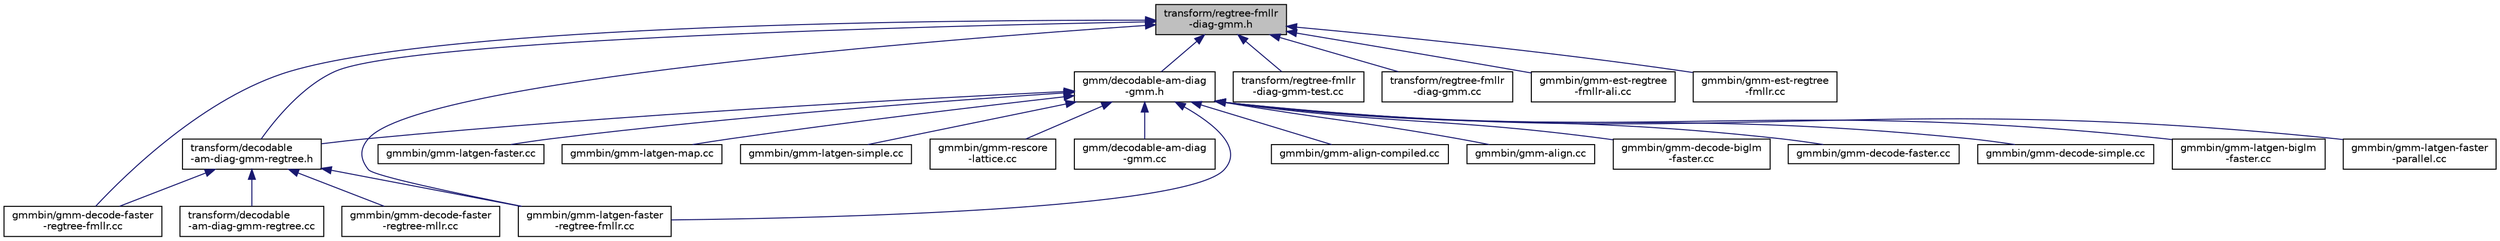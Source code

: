 digraph "transform/regtree-fmllr-diag-gmm.h"
{
  edge [fontname="Helvetica",fontsize="10",labelfontname="Helvetica",labelfontsize="10"];
  node [fontname="Helvetica",fontsize="10",shape=record];
  Node70 [label="transform/regtree-fmllr\l-diag-gmm.h",height=0.2,width=0.4,color="black", fillcolor="grey75", style="filled", fontcolor="black"];
  Node70 -> Node71 [dir="back",color="midnightblue",fontsize="10",style="solid",fontname="Helvetica"];
  Node71 [label="gmm/decodable-am-diag\l-gmm.h",height=0.2,width=0.4,color="black", fillcolor="white", style="filled",URL="$decodable-am-diag-gmm_8h.html"];
  Node71 -> Node72 [dir="back",color="midnightblue",fontsize="10",style="solid",fontname="Helvetica"];
  Node72 [label="gmm/decodable-am-diag\l-gmm.cc",height=0.2,width=0.4,color="black", fillcolor="white", style="filled",URL="$decodable-am-diag-gmm_8cc.html"];
  Node71 -> Node73 [dir="back",color="midnightblue",fontsize="10",style="solid",fontname="Helvetica"];
  Node73 [label="transform/decodable\l-am-diag-gmm-regtree.h",height=0.2,width=0.4,color="black", fillcolor="white", style="filled",URL="$decodable-am-diag-gmm-regtree_8h.html"];
  Node73 -> Node74 [dir="back",color="midnightblue",fontsize="10",style="solid",fontname="Helvetica"];
  Node74 [label="transform/decodable\l-am-diag-gmm-regtree.cc",height=0.2,width=0.4,color="black", fillcolor="white", style="filled",URL="$decodable-am-diag-gmm-regtree_8cc.html"];
  Node73 -> Node75 [dir="back",color="midnightblue",fontsize="10",style="solid",fontname="Helvetica"];
  Node75 [label="gmmbin/gmm-decode-faster\l-regtree-fmllr.cc",height=0.2,width=0.4,color="black", fillcolor="white", style="filled",URL="$gmm-decode-faster-regtree-fmllr_8cc.html"];
  Node73 -> Node76 [dir="back",color="midnightblue",fontsize="10",style="solid",fontname="Helvetica"];
  Node76 [label="gmmbin/gmm-decode-faster\l-regtree-mllr.cc",height=0.2,width=0.4,color="black", fillcolor="white", style="filled",URL="$gmm-decode-faster-regtree-mllr_8cc.html"];
  Node73 -> Node77 [dir="back",color="midnightblue",fontsize="10",style="solid",fontname="Helvetica"];
  Node77 [label="gmmbin/gmm-latgen-faster\l-regtree-fmllr.cc",height=0.2,width=0.4,color="black", fillcolor="white", style="filled",URL="$gmm-latgen-faster-regtree-fmllr_8cc.html"];
  Node71 -> Node78 [dir="back",color="midnightblue",fontsize="10",style="solid",fontname="Helvetica"];
  Node78 [label="gmmbin/gmm-align-compiled.cc",height=0.2,width=0.4,color="black", fillcolor="white", style="filled",URL="$gmm-align-compiled_8cc.html"];
  Node71 -> Node79 [dir="back",color="midnightblue",fontsize="10",style="solid",fontname="Helvetica"];
  Node79 [label="gmmbin/gmm-align.cc",height=0.2,width=0.4,color="black", fillcolor="white", style="filled",URL="$gmm-align_8cc.html"];
  Node71 -> Node80 [dir="back",color="midnightblue",fontsize="10",style="solid",fontname="Helvetica"];
  Node80 [label="gmmbin/gmm-decode-biglm\l-faster.cc",height=0.2,width=0.4,color="black", fillcolor="white", style="filled",URL="$gmm-decode-biglm-faster_8cc.html"];
  Node71 -> Node81 [dir="back",color="midnightblue",fontsize="10",style="solid",fontname="Helvetica"];
  Node81 [label="gmmbin/gmm-decode-faster.cc",height=0.2,width=0.4,color="black", fillcolor="white", style="filled",URL="$gmm-decode-faster_8cc.html"];
  Node71 -> Node82 [dir="back",color="midnightblue",fontsize="10",style="solid",fontname="Helvetica"];
  Node82 [label="gmmbin/gmm-decode-simple.cc",height=0.2,width=0.4,color="black", fillcolor="white", style="filled",URL="$gmm-decode-simple_8cc.html"];
  Node71 -> Node83 [dir="back",color="midnightblue",fontsize="10",style="solid",fontname="Helvetica"];
  Node83 [label="gmmbin/gmm-latgen-biglm\l-faster.cc",height=0.2,width=0.4,color="black", fillcolor="white", style="filled",URL="$gmm-latgen-biglm-faster_8cc.html"];
  Node71 -> Node84 [dir="back",color="midnightblue",fontsize="10",style="solid",fontname="Helvetica"];
  Node84 [label="gmmbin/gmm-latgen-faster\l-parallel.cc",height=0.2,width=0.4,color="black", fillcolor="white", style="filled",URL="$gmm-latgen-faster-parallel_8cc.html"];
  Node71 -> Node77 [dir="back",color="midnightblue",fontsize="10",style="solid",fontname="Helvetica"];
  Node71 -> Node85 [dir="back",color="midnightblue",fontsize="10",style="solid",fontname="Helvetica"];
  Node85 [label="gmmbin/gmm-latgen-faster.cc",height=0.2,width=0.4,color="black", fillcolor="white", style="filled",URL="$gmm-latgen-faster_8cc.html"];
  Node71 -> Node86 [dir="back",color="midnightblue",fontsize="10",style="solid",fontname="Helvetica"];
  Node86 [label="gmmbin/gmm-latgen-map.cc",height=0.2,width=0.4,color="black", fillcolor="white", style="filled",URL="$gmm-latgen-map_8cc.html"];
  Node71 -> Node87 [dir="back",color="midnightblue",fontsize="10",style="solid",fontname="Helvetica"];
  Node87 [label="gmmbin/gmm-latgen-simple.cc",height=0.2,width=0.4,color="black", fillcolor="white", style="filled",URL="$gmm-latgen-simple_8cc.html"];
  Node71 -> Node88 [dir="back",color="midnightblue",fontsize="10",style="solid",fontname="Helvetica"];
  Node88 [label="gmmbin/gmm-rescore\l-lattice.cc",height=0.2,width=0.4,color="black", fillcolor="white", style="filled",URL="$gmm-rescore-lattice_8cc.html"];
  Node70 -> Node73 [dir="back",color="midnightblue",fontsize="10",style="solid",fontname="Helvetica"];
  Node70 -> Node89 [dir="back",color="midnightblue",fontsize="10",style="solid",fontname="Helvetica"];
  Node89 [label="transform/regtree-fmllr\l-diag-gmm-test.cc",height=0.2,width=0.4,color="black", fillcolor="white", style="filled",URL="$regtree-fmllr-diag-gmm-test_8cc.html"];
  Node70 -> Node90 [dir="back",color="midnightblue",fontsize="10",style="solid",fontname="Helvetica"];
  Node90 [label="transform/regtree-fmllr\l-diag-gmm.cc",height=0.2,width=0.4,color="black", fillcolor="white", style="filled",URL="$regtree-fmllr-diag-gmm_8cc.html"];
  Node70 -> Node75 [dir="back",color="midnightblue",fontsize="10",style="solid",fontname="Helvetica"];
  Node70 -> Node91 [dir="back",color="midnightblue",fontsize="10",style="solid",fontname="Helvetica"];
  Node91 [label="gmmbin/gmm-est-regtree\l-fmllr-ali.cc",height=0.2,width=0.4,color="black", fillcolor="white", style="filled",URL="$gmm-est-regtree-fmllr-ali_8cc.html"];
  Node70 -> Node92 [dir="back",color="midnightblue",fontsize="10",style="solid",fontname="Helvetica"];
  Node92 [label="gmmbin/gmm-est-regtree\l-fmllr.cc",height=0.2,width=0.4,color="black", fillcolor="white", style="filled",URL="$gmm-est-regtree-fmllr_8cc.html"];
  Node70 -> Node77 [dir="back",color="midnightblue",fontsize="10",style="solid",fontname="Helvetica"];
}
